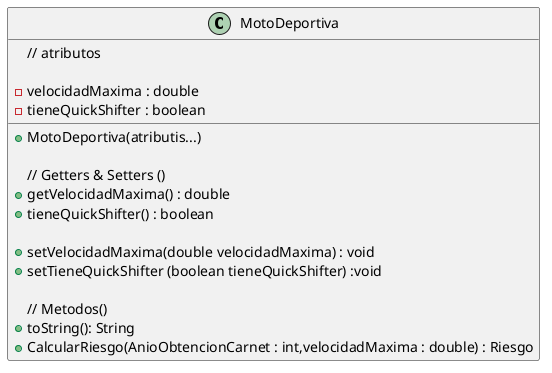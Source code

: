 @startuml
class MotoDeportiva {
// atributos

- velocidadMaxima : double
- tieneQuickShifter : boolean
+ MotoDeportiva(atributis...)

// Getters & Setters ()
+ getVelocidadMaxima() : double
+ tieneQuickShifter() : boolean

+ setVelocidadMaxima(double velocidadMaxima) : void
+ setTieneQuickShifter (boolean tieneQuickShifter) :void

// Metodos()
+ toString(): String
+ CalcularRiesgo(AnioObtencionCarnet : int,velocidadMaxima : double) : Riesgo
}

@enduml